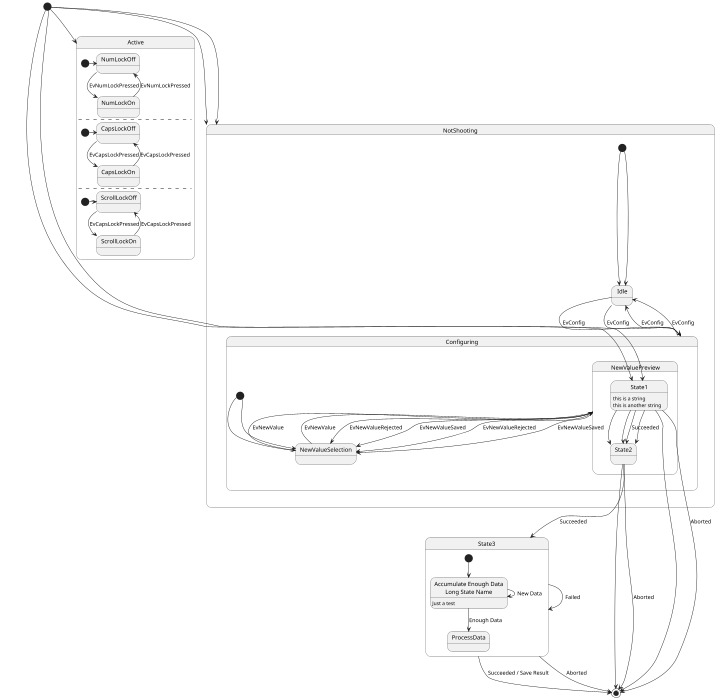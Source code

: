 @startuml
scale 700 width
scale 700 height

[*] --> NotShooting

state NotShooting {
  [*] --> Idle
  Idle --> Configuring : EvConfig
  Configuring --> Idle : EvConfig
}

state Configuring {
  [*] --> NewValueSelection
  NewValueSelection --> NewValuePreview : EvNewValue
  NewValuePreview --> NewValueSelection : EvNewValueRejected
  NewValuePreview --> NewValueSelection : EvNewValueSaved

  state NewValuePreview {
     State1 -> State2
  }

}

[*] --> State1
State1 --> [*]
State1 : this is a string
State1 : this is another string
State1 -> State2
State2 --> [*]


[*] --> NotShooting
state NotShooting {
[*] --> Idle
Idle --> Configuring : EvConfig
Configuring --> Idle : EvConfig
}
state Configuring {
[*] --> NewValueSelection
NewValueSelection --> NewValuePreview : EvNewValue
NewValuePreview --> NewValueSelection : EvNewValueRejected
NewValuePreview --> NewValueSelection : EvNewValueSaved
state NewValuePreview {
State1 -> State2
}
}

[*] -> State1
State1 --> State2 : Succeeded
State1 --> [*] : Aborted
State2 --> State3 : Succeeded
State2 --> [*] : Aborted
state State3 {
state "Accumulate Enough Data\nLong State Name" as long1
long1 : Just a test
[*] --> long1
long1 --> long1 : New Data
long1 --> ProcessData : Enough Data
}
State3 --> State3 : Failed
State3 --> [*] : Succeeded / Save Result
State3 --> [*] : Aborted

[*] --> Active
state Active {
[*] -> NumLockOff
NumLockOff --> NumLockOn : EvNumLockPressed
NumLockOn --> NumLockOff : EvNumLockPressed
--
[*] -> CapsLockOff
CapsLockOff --> CapsLockOn : EvCapsLockPressed
CapsLockOn --> CapsLockOff : EvCapsLockPressed
--
[*] -> ScrollLockOff
ScrollLockOff --> ScrollLockOn : EvCapsLockPressed
ScrollLockOn --> ScrollLockOff : EvCapsLockPressed
}


@enduml